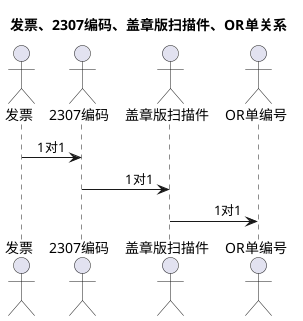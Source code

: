 @startuml
skinparam sequenceMessageAlign right
title 发票、2307编码、盖章版扫描件、OR单关系

actor 发票 as a
actor 2307编码 as b
actor 盖章版扫描件 as c
actor OR单编号 as d

a -> b : 1对1
b -> c : 1对1
c -> d : 1对1


@enduml